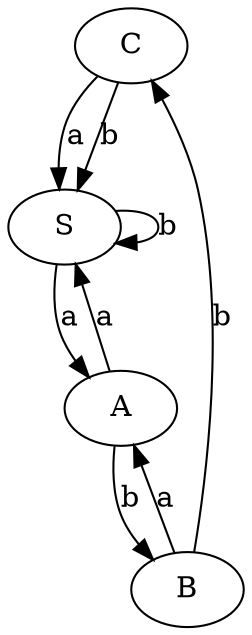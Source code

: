 digraph { C -> S [ label="a", weigth="0.6"];C -> S [ label="b", weigth="0.6"];B -> C [ label="b", weigth="0.6"];B -> A [ label="a", weigth="0.6"];A -> B [ label="b", weigth="0.6"];A -> S [ label="a", weigth="0.6"];S -> A [ label="a", weigth="0.6"];S -> S [ label="b", weigth="0.6"];}
